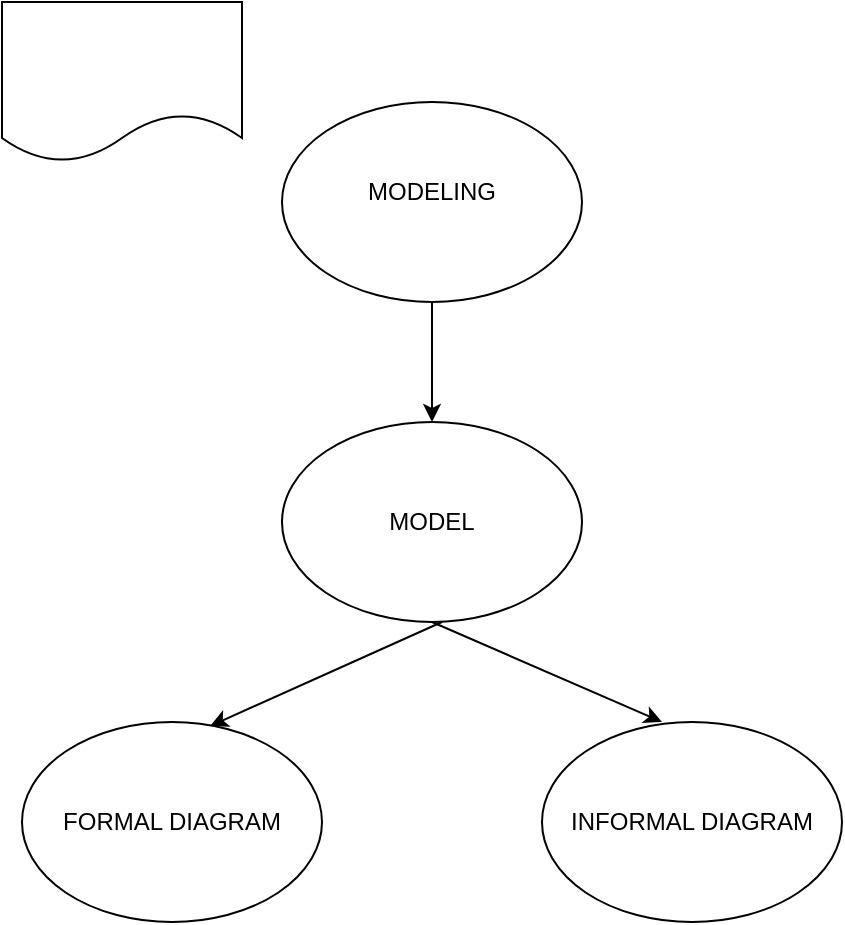 <mxfile version="21.3.2" type="device">
  <diagram name="Page-1" id="O4uOH9v47MxKEnUetfDZ">
    <mxGraphModel dx="1658" dy="759" grid="1" gridSize="10" guides="1" tooltips="1" connect="1" arrows="1" fold="1" page="1" pageScale="1" pageWidth="850" pageHeight="1100" math="0" shadow="0">
      <root>
        <mxCell id="0" />
        <mxCell id="1" parent="0" />
        <mxCell id="4p89G_S7Ih2SJ-gbVCQB-1" value="" style="ellipse;whiteSpace=wrap;html=1;" parent="1" vertex="1">
          <mxGeometry x="320" y="90" width="150" height="100" as="geometry" />
        </mxCell>
        <mxCell id="4p89G_S7Ih2SJ-gbVCQB-2" value="MODEL" style="ellipse;whiteSpace=wrap;html=1;" parent="1" vertex="1">
          <mxGeometry x="320" y="250" width="150" height="100" as="geometry" />
        </mxCell>
        <mxCell id="4p89G_S7Ih2SJ-gbVCQB-3" value="FORMAL DIAGRAM" style="ellipse;whiteSpace=wrap;html=1;" parent="1" vertex="1">
          <mxGeometry x="190" y="400" width="150" height="100" as="geometry" />
        </mxCell>
        <mxCell id="4p89G_S7Ih2SJ-gbVCQB-4" value="INFORMAL DIAGRAM&lt;br&gt;" style="ellipse;whiteSpace=wrap;html=1;" parent="1" vertex="1">
          <mxGeometry x="450" y="400" width="150" height="100" as="geometry" />
        </mxCell>
        <mxCell id="4p89G_S7Ih2SJ-gbVCQB-5" value="MODELING" style="text;html=1;strokeColor=none;fillColor=none;align=center;verticalAlign=middle;whiteSpace=wrap;rounded=0;" parent="1" vertex="1">
          <mxGeometry x="365" y="120" width="60" height="30" as="geometry" />
        </mxCell>
        <mxCell id="4p89G_S7Ih2SJ-gbVCQB-9" value="" style="endArrow=classic;html=1;rounded=0;exitX=0.5;exitY=1;exitDx=0;exitDy=0;" parent="1" source="4p89G_S7Ih2SJ-gbVCQB-1" target="4p89G_S7Ih2SJ-gbVCQB-2" edge="1">
          <mxGeometry width="50" height="50" relative="1" as="geometry">
            <mxPoint x="510" y="440" as="sourcePoint" />
            <mxPoint x="560" y="270" as="targetPoint" />
          </mxGeometry>
        </mxCell>
        <mxCell id="4p89G_S7Ih2SJ-gbVCQB-10" value="" style="endArrow=classic;html=1;rounded=0;exitX=0.5;exitY=1;exitDx=0;exitDy=0;entryX=0.4;entryY=0;entryDx=0;entryDy=0;entryPerimeter=0;" parent="1" source="4p89G_S7Ih2SJ-gbVCQB-2" target="4p89G_S7Ih2SJ-gbVCQB-4" edge="1">
          <mxGeometry width="50" height="50" relative="1" as="geometry">
            <mxPoint x="510" y="440" as="sourcePoint" />
            <mxPoint x="510" y="390" as="targetPoint" />
          </mxGeometry>
        </mxCell>
        <mxCell id="4p89G_S7Ih2SJ-gbVCQB-11" value="" style="endArrow=classic;html=1;rounded=0;entryX=0.627;entryY=0.02;entryDx=0;entryDy=0;entryPerimeter=0;" parent="1" target="4p89G_S7Ih2SJ-gbVCQB-3" edge="1">
          <mxGeometry width="50" height="50" relative="1" as="geometry">
            <mxPoint x="400" y="350" as="sourcePoint" />
            <mxPoint x="560" y="390" as="targetPoint" />
          </mxGeometry>
        </mxCell>
        <mxCell id="SvpyNHiP2-acIjDKEM6J-1" value="" style="shape=document;whiteSpace=wrap;html=1;boundedLbl=1;" vertex="1" parent="1">
          <mxGeometry x="180" y="40" width="120" height="80" as="geometry" />
        </mxCell>
      </root>
    </mxGraphModel>
  </diagram>
</mxfile>
